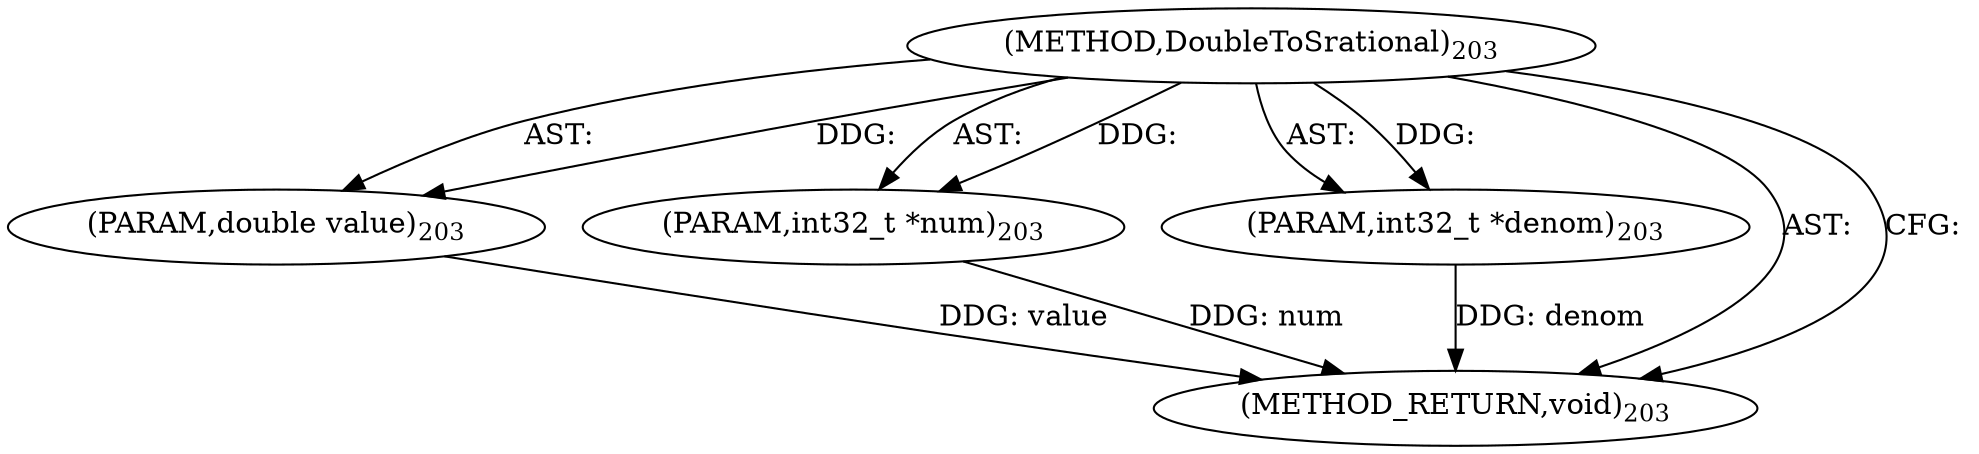 digraph "DoubleToSrational" {  
"64331" [label = <(METHOD,DoubleToSrational)<SUB>203</SUB>> ]
"64332" [label = <(PARAM,double value)<SUB>203</SUB>> ]
"64333" [label = <(PARAM,int32_t *num)<SUB>203</SUB>> ]
"64334" [label = <(PARAM,int32_t *denom)<SUB>203</SUB>> ]
"64335" [label = <(METHOD_RETURN,void)<SUB>203</SUB>> ]
  "64331" -> "64332"  [ label = "AST: "] 
  "64331" -> "64333"  [ label = "AST: "] 
  "64331" -> "64334"  [ label = "AST: "] 
  "64331" -> "64335"  [ label = "AST: "] 
  "64331" -> "64335"  [ label = "CFG: "] 
  "64332" -> "64335"  [ label = "DDG: value"] 
  "64333" -> "64335"  [ label = "DDG: num"] 
  "64334" -> "64335"  [ label = "DDG: denom"] 
  "64331" -> "64332"  [ label = "DDG: "] 
  "64331" -> "64333"  [ label = "DDG: "] 
  "64331" -> "64334"  [ label = "DDG: "] 
}
